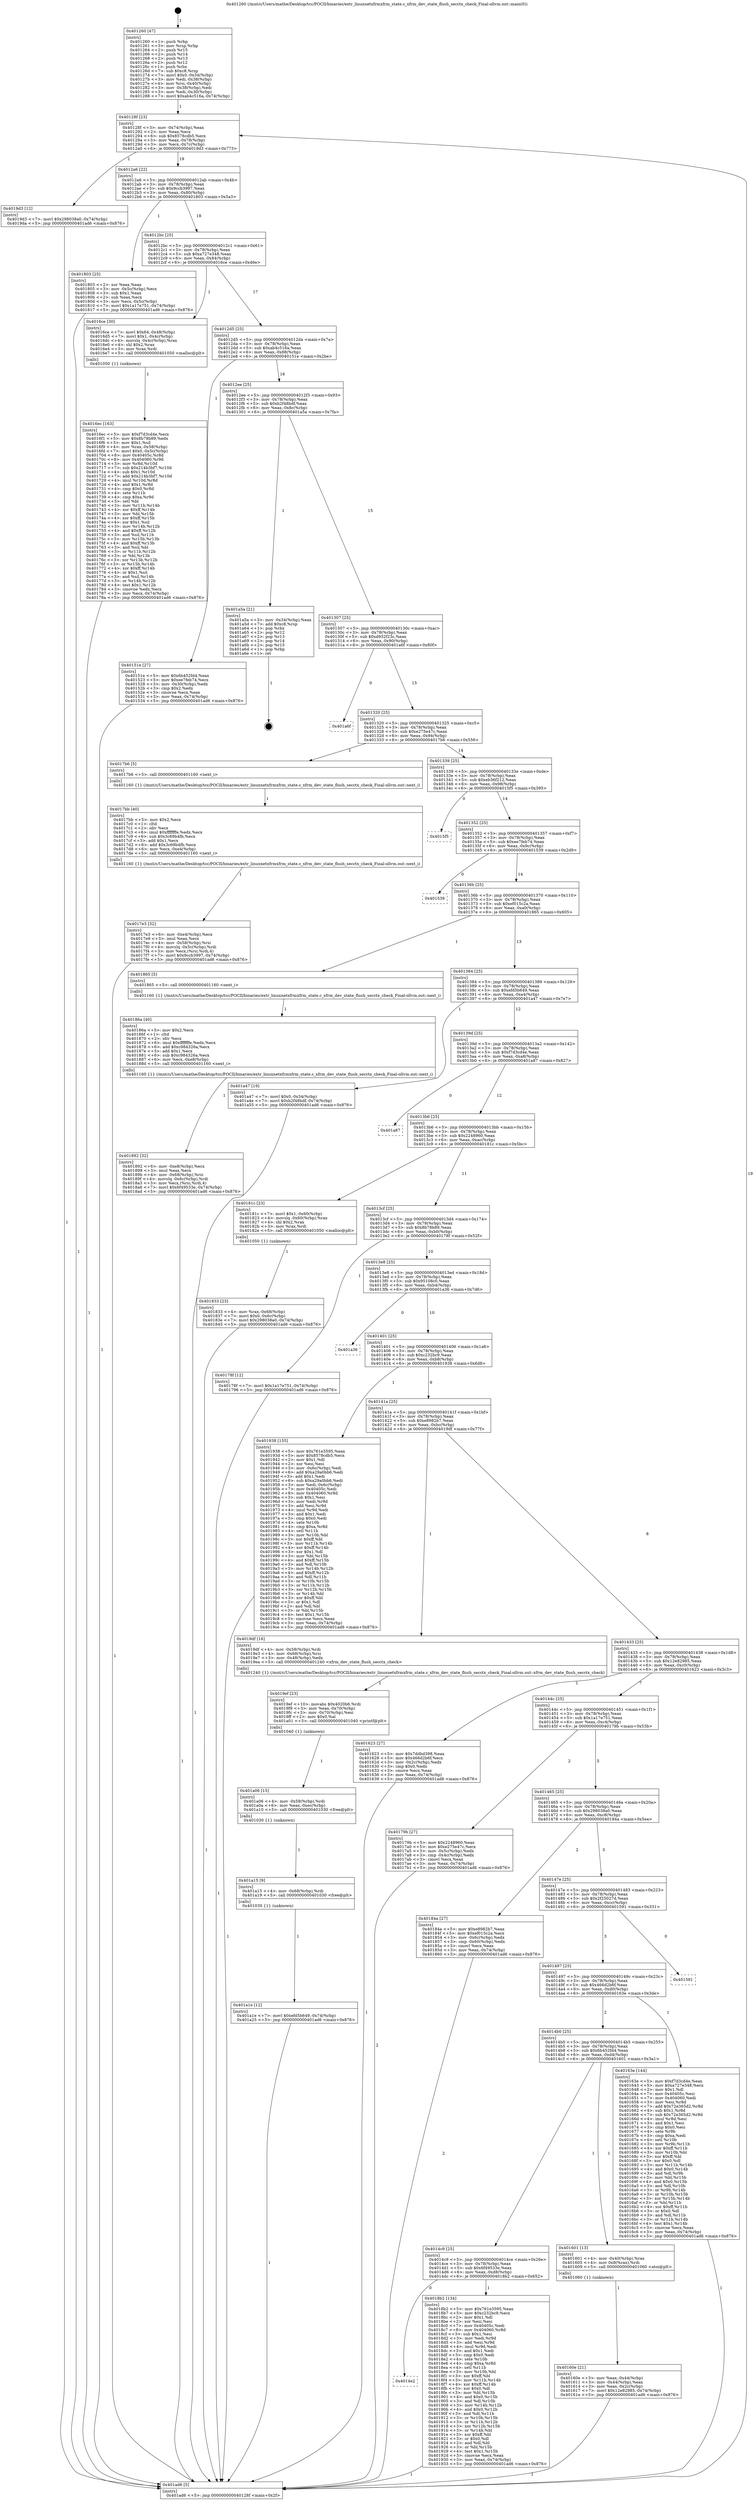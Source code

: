 digraph "0x401260" {
  label = "0x401260 (/mnt/c/Users/mathe/Desktop/tcc/POCII/binaries/extr_linuxnetxfrmxfrm_state.c_xfrm_dev_state_flush_secctx_check_Final-ollvm.out::main(0))"
  labelloc = "t"
  node[shape=record]

  Entry [label="",width=0.3,height=0.3,shape=circle,fillcolor=black,style=filled]
  "0x40128f" [label="{
     0x40128f [23]\l
     | [instrs]\l
     &nbsp;&nbsp;0x40128f \<+3\>: mov -0x74(%rbp),%eax\l
     &nbsp;&nbsp;0x401292 \<+2\>: mov %eax,%ecx\l
     &nbsp;&nbsp;0x401294 \<+6\>: sub $0x8578cdb5,%ecx\l
     &nbsp;&nbsp;0x40129a \<+3\>: mov %eax,-0x78(%rbp)\l
     &nbsp;&nbsp;0x40129d \<+3\>: mov %ecx,-0x7c(%rbp)\l
     &nbsp;&nbsp;0x4012a0 \<+6\>: je 00000000004019d3 \<main+0x773\>\l
  }"]
  "0x4019d3" [label="{
     0x4019d3 [12]\l
     | [instrs]\l
     &nbsp;&nbsp;0x4019d3 \<+7\>: movl $0x298038a0,-0x74(%rbp)\l
     &nbsp;&nbsp;0x4019da \<+5\>: jmp 0000000000401ad6 \<main+0x876\>\l
  }"]
  "0x4012a6" [label="{
     0x4012a6 [22]\l
     | [instrs]\l
     &nbsp;&nbsp;0x4012a6 \<+5\>: jmp 00000000004012ab \<main+0x4b\>\l
     &nbsp;&nbsp;0x4012ab \<+3\>: mov -0x78(%rbp),%eax\l
     &nbsp;&nbsp;0x4012ae \<+5\>: sub $0x9ccb3997,%eax\l
     &nbsp;&nbsp;0x4012b3 \<+3\>: mov %eax,-0x80(%rbp)\l
     &nbsp;&nbsp;0x4012b6 \<+6\>: je 0000000000401803 \<main+0x5a3\>\l
  }"]
  Exit [label="",width=0.3,height=0.3,shape=circle,fillcolor=black,style=filled,peripheries=2]
  "0x401803" [label="{
     0x401803 [25]\l
     | [instrs]\l
     &nbsp;&nbsp;0x401803 \<+2\>: xor %eax,%eax\l
     &nbsp;&nbsp;0x401805 \<+3\>: mov -0x5c(%rbp),%ecx\l
     &nbsp;&nbsp;0x401808 \<+3\>: sub $0x1,%eax\l
     &nbsp;&nbsp;0x40180b \<+2\>: sub %eax,%ecx\l
     &nbsp;&nbsp;0x40180d \<+3\>: mov %ecx,-0x5c(%rbp)\l
     &nbsp;&nbsp;0x401810 \<+7\>: movl $0x1a17e751,-0x74(%rbp)\l
     &nbsp;&nbsp;0x401817 \<+5\>: jmp 0000000000401ad6 \<main+0x876\>\l
  }"]
  "0x4012bc" [label="{
     0x4012bc [25]\l
     | [instrs]\l
     &nbsp;&nbsp;0x4012bc \<+5\>: jmp 00000000004012c1 \<main+0x61\>\l
     &nbsp;&nbsp;0x4012c1 \<+3\>: mov -0x78(%rbp),%eax\l
     &nbsp;&nbsp;0x4012c4 \<+5\>: sub $0xa727e348,%eax\l
     &nbsp;&nbsp;0x4012c9 \<+6\>: mov %eax,-0x84(%rbp)\l
     &nbsp;&nbsp;0x4012cf \<+6\>: je 00000000004016ce \<main+0x46e\>\l
  }"]
  "0x401a1e" [label="{
     0x401a1e [12]\l
     | [instrs]\l
     &nbsp;&nbsp;0x401a1e \<+7\>: movl $0xefd5b649,-0x74(%rbp)\l
     &nbsp;&nbsp;0x401a25 \<+5\>: jmp 0000000000401ad6 \<main+0x876\>\l
  }"]
  "0x4016ce" [label="{
     0x4016ce [30]\l
     | [instrs]\l
     &nbsp;&nbsp;0x4016ce \<+7\>: movl $0x64,-0x48(%rbp)\l
     &nbsp;&nbsp;0x4016d5 \<+7\>: movl $0x1,-0x4c(%rbp)\l
     &nbsp;&nbsp;0x4016dc \<+4\>: movslq -0x4c(%rbp),%rax\l
     &nbsp;&nbsp;0x4016e0 \<+4\>: shl $0x2,%rax\l
     &nbsp;&nbsp;0x4016e4 \<+3\>: mov %rax,%rdi\l
     &nbsp;&nbsp;0x4016e7 \<+5\>: call 0000000000401050 \<malloc@plt\>\l
     | [calls]\l
     &nbsp;&nbsp;0x401050 \{1\} (unknown)\l
  }"]
  "0x4012d5" [label="{
     0x4012d5 [25]\l
     | [instrs]\l
     &nbsp;&nbsp;0x4012d5 \<+5\>: jmp 00000000004012da \<main+0x7a\>\l
     &nbsp;&nbsp;0x4012da \<+3\>: mov -0x78(%rbp),%eax\l
     &nbsp;&nbsp;0x4012dd \<+5\>: sub $0xab4c516a,%eax\l
     &nbsp;&nbsp;0x4012e2 \<+6\>: mov %eax,-0x88(%rbp)\l
     &nbsp;&nbsp;0x4012e8 \<+6\>: je 000000000040151e \<main+0x2be\>\l
  }"]
  "0x401a15" [label="{
     0x401a15 [9]\l
     | [instrs]\l
     &nbsp;&nbsp;0x401a15 \<+4\>: mov -0x68(%rbp),%rdi\l
     &nbsp;&nbsp;0x401a19 \<+5\>: call 0000000000401030 \<free@plt\>\l
     | [calls]\l
     &nbsp;&nbsp;0x401030 \{1\} (unknown)\l
  }"]
  "0x40151e" [label="{
     0x40151e [27]\l
     | [instrs]\l
     &nbsp;&nbsp;0x40151e \<+5\>: mov $0x6b452fd4,%eax\l
     &nbsp;&nbsp;0x401523 \<+5\>: mov $0xee7feb74,%ecx\l
     &nbsp;&nbsp;0x401528 \<+3\>: mov -0x30(%rbp),%edx\l
     &nbsp;&nbsp;0x40152b \<+3\>: cmp $0x2,%edx\l
     &nbsp;&nbsp;0x40152e \<+3\>: cmovne %ecx,%eax\l
     &nbsp;&nbsp;0x401531 \<+3\>: mov %eax,-0x74(%rbp)\l
     &nbsp;&nbsp;0x401534 \<+5\>: jmp 0000000000401ad6 \<main+0x876\>\l
  }"]
  "0x4012ee" [label="{
     0x4012ee [25]\l
     | [instrs]\l
     &nbsp;&nbsp;0x4012ee \<+5\>: jmp 00000000004012f3 \<main+0x93\>\l
     &nbsp;&nbsp;0x4012f3 \<+3\>: mov -0x78(%rbp),%eax\l
     &nbsp;&nbsp;0x4012f6 \<+5\>: sub $0xb2f48bdf,%eax\l
     &nbsp;&nbsp;0x4012fb \<+6\>: mov %eax,-0x8c(%rbp)\l
     &nbsp;&nbsp;0x401301 \<+6\>: je 0000000000401a5a \<main+0x7fa\>\l
  }"]
  "0x401ad6" [label="{
     0x401ad6 [5]\l
     | [instrs]\l
     &nbsp;&nbsp;0x401ad6 \<+5\>: jmp 000000000040128f \<main+0x2f\>\l
  }"]
  "0x401260" [label="{
     0x401260 [47]\l
     | [instrs]\l
     &nbsp;&nbsp;0x401260 \<+1\>: push %rbp\l
     &nbsp;&nbsp;0x401261 \<+3\>: mov %rsp,%rbp\l
     &nbsp;&nbsp;0x401264 \<+2\>: push %r15\l
     &nbsp;&nbsp;0x401266 \<+2\>: push %r14\l
     &nbsp;&nbsp;0x401268 \<+2\>: push %r13\l
     &nbsp;&nbsp;0x40126a \<+2\>: push %r12\l
     &nbsp;&nbsp;0x40126c \<+1\>: push %rbx\l
     &nbsp;&nbsp;0x40126d \<+7\>: sub $0xc8,%rsp\l
     &nbsp;&nbsp;0x401274 \<+7\>: movl $0x0,-0x34(%rbp)\l
     &nbsp;&nbsp;0x40127b \<+3\>: mov %edi,-0x38(%rbp)\l
     &nbsp;&nbsp;0x40127e \<+4\>: mov %rsi,-0x40(%rbp)\l
     &nbsp;&nbsp;0x401282 \<+3\>: mov -0x38(%rbp),%edi\l
     &nbsp;&nbsp;0x401285 \<+3\>: mov %edi,-0x30(%rbp)\l
     &nbsp;&nbsp;0x401288 \<+7\>: movl $0xab4c516a,-0x74(%rbp)\l
  }"]
  "0x401a06" [label="{
     0x401a06 [15]\l
     | [instrs]\l
     &nbsp;&nbsp;0x401a06 \<+4\>: mov -0x58(%rbp),%rdi\l
     &nbsp;&nbsp;0x401a0a \<+6\>: mov %eax,-0xec(%rbp)\l
     &nbsp;&nbsp;0x401a10 \<+5\>: call 0000000000401030 \<free@plt\>\l
     | [calls]\l
     &nbsp;&nbsp;0x401030 \{1\} (unknown)\l
  }"]
  "0x401a5a" [label="{
     0x401a5a [21]\l
     | [instrs]\l
     &nbsp;&nbsp;0x401a5a \<+3\>: mov -0x34(%rbp),%eax\l
     &nbsp;&nbsp;0x401a5d \<+7\>: add $0xc8,%rsp\l
     &nbsp;&nbsp;0x401a64 \<+1\>: pop %rbx\l
     &nbsp;&nbsp;0x401a65 \<+2\>: pop %r12\l
     &nbsp;&nbsp;0x401a67 \<+2\>: pop %r13\l
     &nbsp;&nbsp;0x401a69 \<+2\>: pop %r14\l
     &nbsp;&nbsp;0x401a6b \<+2\>: pop %r15\l
     &nbsp;&nbsp;0x401a6d \<+1\>: pop %rbp\l
     &nbsp;&nbsp;0x401a6e \<+1\>: ret\l
  }"]
  "0x401307" [label="{
     0x401307 [25]\l
     | [instrs]\l
     &nbsp;&nbsp;0x401307 \<+5\>: jmp 000000000040130c \<main+0xac\>\l
     &nbsp;&nbsp;0x40130c \<+3\>: mov -0x78(%rbp),%eax\l
     &nbsp;&nbsp;0x40130f \<+5\>: sub $0xd932f23c,%eax\l
     &nbsp;&nbsp;0x401314 \<+6\>: mov %eax,-0x90(%rbp)\l
     &nbsp;&nbsp;0x40131a \<+6\>: je 0000000000401a6f \<main+0x80f\>\l
  }"]
  "0x4019ef" [label="{
     0x4019ef [23]\l
     | [instrs]\l
     &nbsp;&nbsp;0x4019ef \<+10\>: movabs $0x4020b6,%rdi\l
     &nbsp;&nbsp;0x4019f9 \<+3\>: mov %eax,-0x70(%rbp)\l
     &nbsp;&nbsp;0x4019fc \<+3\>: mov -0x70(%rbp),%esi\l
     &nbsp;&nbsp;0x4019ff \<+2\>: mov $0x0,%al\l
     &nbsp;&nbsp;0x401a01 \<+5\>: call 0000000000401040 \<printf@plt\>\l
     | [calls]\l
     &nbsp;&nbsp;0x401040 \{1\} (unknown)\l
  }"]
  "0x401a6f" [label="{
     0x401a6f\l
  }", style=dashed]
  "0x401320" [label="{
     0x401320 [25]\l
     | [instrs]\l
     &nbsp;&nbsp;0x401320 \<+5\>: jmp 0000000000401325 \<main+0xc5\>\l
     &nbsp;&nbsp;0x401325 \<+3\>: mov -0x78(%rbp),%eax\l
     &nbsp;&nbsp;0x401328 \<+5\>: sub $0xe275e47c,%eax\l
     &nbsp;&nbsp;0x40132d \<+6\>: mov %eax,-0x94(%rbp)\l
     &nbsp;&nbsp;0x401333 \<+6\>: je 00000000004017b6 \<main+0x556\>\l
  }"]
  "0x4014e2" [label="{
     0x4014e2\l
  }", style=dashed]
  "0x4017b6" [label="{
     0x4017b6 [5]\l
     | [instrs]\l
     &nbsp;&nbsp;0x4017b6 \<+5\>: call 0000000000401160 \<next_i\>\l
     | [calls]\l
     &nbsp;&nbsp;0x401160 \{1\} (/mnt/c/Users/mathe/Desktop/tcc/POCII/binaries/extr_linuxnetxfrmxfrm_state.c_xfrm_dev_state_flush_secctx_check_Final-ollvm.out::next_i)\l
  }"]
  "0x401339" [label="{
     0x401339 [25]\l
     | [instrs]\l
     &nbsp;&nbsp;0x401339 \<+5\>: jmp 000000000040133e \<main+0xde\>\l
     &nbsp;&nbsp;0x40133e \<+3\>: mov -0x78(%rbp),%eax\l
     &nbsp;&nbsp;0x401341 \<+5\>: sub $0xeb36f212,%eax\l
     &nbsp;&nbsp;0x401346 \<+6\>: mov %eax,-0x98(%rbp)\l
     &nbsp;&nbsp;0x40134c \<+6\>: je 00000000004015f5 \<main+0x395\>\l
  }"]
  "0x4018b2" [label="{
     0x4018b2 [134]\l
     | [instrs]\l
     &nbsp;&nbsp;0x4018b2 \<+5\>: mov $0x761e3595,%eax\l
     &nbsp;&nbsp;0x4018b7 \<+5\>: mov $0xc232bc9,%ecx\l
     &nbsp;&nbsp;0x4018bc \<+2\>: mov $0x1,%dl\l
     &nbsp;&nbsp;0x4018be \<+2\>: xor %esi,%esi\l
     &nbsp;&nbsp;0x4018c0 \<+7\>: mov 0x40405c,%edi\l
     &nbsp;&nbsp;0x4018c7 \<+8\>: mov 0x404060,%r8d\l
     &nbsp;&nbsp;0x4018cf \<+3\>: sub $0x1,%esi\l
     &nbsp;&nbsp;0x4018d2 \<+3\>: mov %edi,%r9d\l
     &nbsp;&nbsp;0x4018d5 \<+3\>: add %esi,%r9d\l
     &nbsp;&nbsp;0x4018d8 \<+4\>: imul %r9d,%edi\l
     &nbsp;&nbsp;0x4018dc \<+3\>: and $0x1,%edi\l
     &nbsp;&nbsp;0x4018df \<+3\>: cmp $0x0,%edi\l
     &nbsp;&nbsp;0x4018e2 \<+4\>: sete %r10b\l
     &nbsp;&nbsp;0x4018e6 \<+4\>: cmp $0xa,%r8d\l
     &nbsp;&nbsp;0x4018ea \<+4\>: setl %r11b\l
     &nbsp;&nbsp;0x4018ee \<+3\>: mov %r10b,%bl\l
     &nbsp;&nbsp;0x4018f1 \<+3\>: xor $0xff,%bl\l
     &nbsp;&nbsp;0x4018f4 \<+3\>: mov %r11b,%r14b\l
     &nbsp;&nbsp;0x4018f7 \<+4\>: xor $0xff,%r14b\l
     &nbsp;&nbsp;0x4018fb \<+3\>: xor $0x0,%dl\l
     &nbsp;&nbsp;0x4018fe \<+3\>: mov %bl,%r15b\l
     &nbsp;&nbsp;0x401901 \<+4\>: and $0x0,%r15b\l
     &nbsp;&nbsp;0x401905 \<+3\>: and %dl,%r10b\l
     &nbsp;&nbsp;0x401908 \<+3\>: mov %r14b,%r12b\l
     &nbsp;&nbsp;0x40190b \<+4\>: and $0x0,%r12b\l
     &nbsp;&nbsp;0x40190f \<+3\>: and %dl,%r11b\l
     &nbsp;&nbsp;0x401912 \<+3\>: or %r10b,%r15b\l
     &nbsp;&nbsp;0x401915 \<+3\>: or %r11b,%r12b\l
     &nbsp;&nbsp;0x401918 \<+3\>: xor %r12b,%r15b\l
     &nbsp;&nbsp;0x40191b \<+3\>: or %r14b,%bl\l
     &nbsp;&nbsp;0x40191e \<+3\>: xor $0xff,%bl\l
     &nbsp;&nbsp;0x401921 \<+3\>: or $0x0,%dl\l
     &nbsp;&nbsp;0x401924 \<+2\>: and %dl,%bl\l
     &nbsp;&nbsp;0x401926 \<+3\>: or %bl,%r15b\l
     &nbsp;&nbsp;0x401929 \<+4\>: test $0x1,%r15b\l
     &nbsp;&nbsp;0x40192d \<+3\>: cmovne %ecx,%eax\l
     &nbsp;&nbsp;0x401930 \<+3\>: mov %eax,-0x74(%rbp)\l
     &nbsp;&nbsp;0x401933 \<+5\>: jmp 0000000000401ad6 \<main+0x876\>\l
  }"]
  "0x4015f5" [label="{
     0x4015f5\l
  }", style=dashed]
  "0x401352" [label="{
     0x401352 [25]\l
     | [instrs]\l
     &nbsp;&nbsp;0x401352 \<+5\>: jmp 0000000000401357 \<main+0xf7\>\l
     &nbsp;&nbsp;0x401357 \<+3\>: mov -0x78(%rbp),%eax\l
     &nbsp;&nbsp;0x40135a \<+5\>: sub $0xee7feb74,%eax\l
     &nbsp;&nbsp;0x40135f \<+6\>: mov %eax,-0x9c(%rbp)\l
     &nbsp;&nbsp;0x401365 \<+6\>: je 0000000000401539 \<main+0x2d9\>\l
  }"]
  "0x401892" [label="{
     0x401892 [32]\l
     | [instrs]\l
     &nbsp;&nbsp;0x401892 \<+6\>: mov -0xe8(%rbp),%ecx\l
     &nbsp;&nbsp;0x401898 \<+3\>: imul %eax,%ecx\l
     &nbsp;&nbsp;0x40189b \<+4\>: mov -0x68(%rbp),%rsi\l
     &nbsp;&nbsp;0x40189f \<+4\>: movslq -0x6c(%rbp),%rdi\l
     &nbsp;&nbsp;0x4018a3 \<+3\>: mov %ecx,(%rsi,%rdi,4)\l
     &nbsp;&nbsp;0x4018a6 \<+7\>: movl $0x6f49533e,-0x74(%rbp)\l
     &nbsp;&nbsp;0x4018ad \<+5\>: jmp 0000000000401ad6 \<main+0x876\>\l
  }"]
  "0x401539" [label="{
     0x401539\l
  }", style=dashed]
  "0x40136b" [label="{
     0x40136b [25]\l
     | [instrs]\l
     &nbsp;&nbsp;0x40136b \<+5\>: jmp 0000000000401370 \<main+0x110\>\l
     &nbsp;&nbsp;0x401370 \<+3\>: mov -0x78(%rbp),%eax\l
     &nbsp;&nbsp;0x401373 \<+5\>: sub $0xef015c2a,%eax\l
     &nbsp;&nbsp;0x401378 \<+6\>: mov %eax,-0xa0(%rbp)\l
     &nbsp;&nbsp;0x40137e \<+6\>: je 0000000000401865 \<main+0x605\>\l
  }"]
  "0x40186a" [label="{
     0x40186a [40]\l
     | [instrs]\l
     &nbsp;&nbsp;0x40186a \<+5\>: mov $0x2,%ecx\l
     &nbsp;&nbsp;0x40186f \<+1\>: cltd\l
     &nbsp;&nbsp;0x401870 \<+2\>: idiv %ecx\l
     &nbsp;&nbsp;0x401872 \<+6\>: imul $0xfffffffe,%edx,%ecx\l
     &nbsp;&nbsp;0x401878 \<+6\>: add $0xc984326a,%ecx\l
     &nbsp;&nbsp;0x40187e \<+3\>: add $0x1,%ecx\l
     &nbsp;&nbsp;0x401881 \<+6\>: sub $0xc984326a,%ecx\l
     &nbsp;&nbsp;0x401887 \<+6\>: mov %ecx,-0xe8(%rbp)\l
     &nbsp;&nbsp;0x40188d \<+5\>: call 0000000000401160 \<next_i\>\l
     | [calls]\l
     &nbsp;&nbsp;0x401160 \{1\} (/mnt/c/Users/mathe/Desktop/tcc/POCII/binaries/extr_linuxnetxfrmxfrm_state.c_xfrm_dev_state_flush_secctx_check_Final-ollvm.out::next_i)\l
  }"]
  "0x401865" [label="{
     0x401865 [5]\l
     | [instrs]\l
     &nbsp;&nbsp;0x401865 \<+5\>: call 0000000000401160 \<next_i\>\l
     | [calls]\l
     &nbsp;&nbsp;0x401160 \{1\} (/mnt/c/Users/mathe/Desktop/tcc/POCII/binaries/extr_linuxnetxfrmxfrm_state.c_xfrm_dev_state_flush_secctx_check_Final-ollvm.out::next_i)\l
  }"]
  "0x401384" [label="{
     0x401384 [25]\l
     | [instrs]\l
     &nbsp;&nbsp;0x401384 \<+5\>: jmp 0000000000401389 \<main+0x129\>\l
     &nbsp;&nbsp;0x401389 \<+3\>: mov -0x78(%rbp),%eax\l
     &nbsp;&nbsp;0x40138c \<+5\>: sub $0xefd5b649,%eax\l
     &nbsp;&nbsp;0x401391 \<+6\>: mov %eax,-0xa4(%rbp)\l
     &nbsp;&nbsp;0x401397 \<+6\>: je 0000000000401a47 \<main+0x7e7\>\l
  }"]
  "0x401833" [label="{
     0x401833 [23]\l
     | [instrs]\l
     &nbsp;&nbsp;0x401833 \<+4\>: mov %rax,-0x68(%rbp)\l
     &nbsp;&nbsp;0x401837 \<+7\>: movl $0x0,-0x6c(%rbp)\l
     &nbsp;&nbsp;0x40183e \<+7\>: movl $0x298038a0,-0x74(%rbp)\l
     &nbsp;&nbsp;0x401845 \<+5\>: jmp 0000000000401ad6 \<main+0x876\>\l
  }"]
  "0x401a47" [label="{
     0x401a47 [19]\l
     | [instrs]\l
     &nbsp;&nbsp;0x401a47 \<+7\>: movl $0x0,-0x34(%rbp)\l
     &nbsp;&nbsp;0x401a4e \<+7\>: movl $0xb2f48bdf,-0x74(%rbp)\l
     &nbsp;&nbsp;0x401a55 \<+5\>: jmp 0000000000401ad6 \<main+0x876\>\l
  }"]
  "0x40139d" [label="{
     0x40139d [25]\l
     | [instrs]\l
     &nbsp;&nbsp;0x40139d \<+5\>: jmp 00000000004013a2 \<main+0x142\>\l
     &nbsp;&nbsp;0x4013a2 \<+3\>: mov -0x78(%rbp),%eax\l
     &nbsp;&nbsp;0x4013a5 \<+5\>: sub $0xf7d3cd4e,%eax\l
     &nbsp;&nbsp;0x4013aa \<+6\>: mov %eax,-0xa8(%rbp)\l
     &nbsp;&nbsp;0x4013b0 \<+6\>: je 0000000000401a87 \<main+0x827\>\l
  }"]
  "0x4017e3" [label="{
     0x4017e3 [32]\l
     | [instrs]\l
     &nbsp;&nbsp;0x4017e3 \<+6\>: mov -0xe4(%rbp),%ecx\l
     &nbsp;&nbsp;0x4017e9 \<+3\>: imul %eax,%ecx\l
     &nbsp;&nbsp;0x4017ec \<+4\>: mov -0x58(%rbp),%rsi\l
     &nbsp;&nbsp;0x4017f0 \<+4\>: movslq -0x5c(%rbp),%rdi\l
     &nbsp;&nbsp;0x4017f4 \<+3\>: mov %ecx,(%rsi,%rdi,4)\l
     &nbsp;&nbsp;0x4017f7 \<+7\>: movl $0x9ccb3997,-0x74(%rbp)\l
     &nbsp;&nbsp;0x4017fe \<+5\>: jmp 0000000000401ad6 \<main+0x876\>\l
  }"]
  "0x401a87" [label="{
     0x401a87\l
  }", style=dashed]
  "0x4013b6" [label="{
     0x4013b6 [25]\l
     | [instrs]\l
     &nbsp;&nbsp;0x4013b6 \<+5\>: jmp 00000000004013bb \<main+0x15b\>\l
     &nbsp;&nbsp;0x4013bb \<+3\>: mov -0x78(%rbp),%eax\l
     &nbsp;&nbsp;0x4013be \<+5\>: sub $0x2248960,%eax\l
     &nbsp;&nbsp;0x4013c3 \<+6\>: mov %eax,-0xac(%rbp)\l
     &nbsp;&nbsp;0x4013c9 \<+6\>: je 000000000040181c \<main+0x5bc\>\l
  }"]
  "0x4017bb" [label="{
     0x4017bb [40]\l
     | [instrs]\l
     &nbsp;&nbsp;0x4017bb \<+5\>: mov $0x2,%ecx\l
     &nbsp;&nbsp;0x4017c0 \<+1\>: cltd\l
     &nbsp;&nbsp;0x4017c1 \<+2\>: idiv %ecx\l
     &nbsp;&nbsp;0x4017c3 \<+6\>: imul $0xfffffffe,%edx,%ecx\l
     &nbsp;&nbsp;0x4017c9 \<+6\>: sub $0x3c69b4fb,%ecx\l
     &nbsp;&nbsp;0x4017cf \<+3\>: add $0x1,%ecx\l
     &nbsp;&nbsp;0x4017d2 \<+6\>: add $0x3c69b4fb,%ecx\l
     &nbsp;&nbsp;0x4017d8 \<+6\>: mov %ecx,-0xe4(%rbp)\l
     &nbsp;&nbsp;0x4017de \<+5\>: call 0000000000401160 \<next_i\>\l
     | [calls]\l
     &nbsp;&nbsp;0x401160 \{1\} (/mnt/c/Users/mathe/Desktop/tcc/POCII/binaries/extr_linuxnetxfrmxfrm_state.c_xfrm_dev_state_flush_secctx_check_Final-ollvm.out::next_i)\l
  }"]
  "0x40181c" [label="{
     0x40181c [23]\l
     | [instrs]\l
     &nbsp;&nbsp;0x40181c \<+7\>: movl $0x1,-0x60(%rbp)\l
     &nbsp;&nbsp;0x401823 \<+4\>: movslq -0x60(%rbp),%rax\l
     &nbsp;&nbsp;0x401827 \<+4\>: shl $0x2,%rax\l
     &nbsp;&nbsp;0x40182b \<+3\>: mov %rax,%rdi\l
     &nbsp;&nbsp;0x40182e \<+5\>: call 0000000000401050 \<malloc@plt\>\l
     | [calls]\l
     &nbsp;&nbsp;0x401050 \{1\} (unknown)\l
  }"]
  "0x4013cf" [label="{
     0x4013cf [25]\l
     | [instrs]\l
     &nbsp;&nbsp;0x4013cf \<+5\>: jmp 00000000004013d4 \<main+0x174\>\l
     &nbsp;&nbsp;0x4013d4 \<+3\>: mov -0x78(%rbp),%eax\l
     &nbsp;&nbsp;0x4013d7 \<+5\>: sub $0x8b78b89,%eax\l
     &nbsp;&nbsp;0x4013dc \<+6\>: mov %eax,-0xb0(%rbp)\l
     &nbsp;&nbsp;0x4013e2 \<+6\>: je 000000000040178f \<main+0x52f\>\l
  }"]
  "0x4016ec" [label="{
     0x4016ec [163]\l
     | [instrs]\l
     &nbsp;&nbsp;0x4016ec \<+5\>: mov $0xf7d3cd4e,%ecx\l
     &nbsp;&nbsp;0x4016f1 \<+5\>: mov $0x8b78b89,%edx\l
     &nbsp;&nbsp;0x4016f6 \<+3\>: mov $0x1,%sil\l
     &nbsp;&nbsp;0x4016f9 \<+4\>: mov %rax,-0x58(%rbp)\l
     &nbsp;&nbsp;0x4016fd \<+7\>: movl $0x0,-0x5c(%rbp)\l
     &nbsp;&nbsp;0x401704 \<+8\>: mov 0x40405c,%r8d\l
     &nbsp;&nbsp;0x40170c \<+8\>: mov 0x404060,%r9d\l
     &nbsp;&nbsp;0x401714 \<+3\>: mov %r8d,%r10d\l
     &nbsp;&nbsp;0x401717 \<+7\>: sub $0x214b3bf7,%r10d\l
     &nbsp;&nbsp;0x40171e \<+4\>: sub $0x1,%r10d\l
     &nbsp;&nbsp;0x401722 \<+7\>: add $0x214b3bf7,%r10d\l
     &nbsp;&nbsp;0x401729 \<+4\>: imul %r10d,%r8d\l
     &nbsp;&nbsp;0x40172d \<+4\>: and $0x1,%r8d\l
     &nbsp;&nbsp;0x401731 \<+4\>: cmp $0x0,%r8d\l
     &nbsp;&nbsp;0x401735 \<+4\>: sete %r11b\l
     &nbsp;&nbsp;0x401739 \<+4\>: cmp $0xa,%r9d\l
     &nbsp;&nbsp;0x40173d \<+3\>: setl %bl\l
     &nbsp;&nbsp;0x401740 \<+3\>: mov %r11b,%r14b\l
     &nbsp;&nbsp;0x401743 \<+4\>: xor $0xff,%r14b\l
     &nbsp;&nbsp;0x401747 \<+3\>: mov %bl,%r15b\l
     &nbsp;&nbsp;0x40174a \<+4\>: xor $0xff,%r15b\l
     &nbsp;&nbsp;0x40174e \<+4\>: xor $0x1,%sil\l
     &nbsp;&nbsp;0x401752 \<+3\>: mov %r14b,%r12b\l
     &nbsp;&nbsp;0x401755 \<+4\>: and $0xff,%r12b\l
     &nbsp;&nbsp;0x401759 \<+3\>: and %sil,%r11b\l
     &nbsp;&nbsp;0x40175c \<+3\>: mov %r15b,%r13b\l
     &nbsp;&nbsp;0x40175f \<+4\>: and $0xff,%r13b\l
     &nbsp;&nbsp;0x401763 \<+3\>: and %sil,%bl\l
     &nbsp;&nbsp;0x401766 \<+3\>: or %r11b,%r12b\l
     &nbsp;&nbsp;0x401769 \<+3\>: or %bl,%r13b\l
     &nbsp;&nbsp;0x40176c \<+3\>: xor %r13b,%r12b\l
     &nbsp;&nbsp;0x40176f \<+3\>: or %r15b,%r14b\l
     &nbsp;&nbsp;0x401772 \<+4\>: xor $0xff,%r14b\l
     &nbsp;&nbsp;0x401776 \<+4\>: or $0x1,%sil\l
     &nbsp;&nbsp;0x40177a \<+3\>: and %sil,%r14b\l
     &nbsp;&nbsp;0x40177d \<+3\>: or %r14b,%r12b\l
     &nbsp;&nbsp;0x401780 \<+4\>: test $0x1,%r12b\l
     &nbsp;&nbsp;0x401784 \<+3\>: cmovne %edx,%ecx\l
     &nbsp;&nbsp;0x401787 \<+3\>: mov %ecx,-0x74(%rbp)\l
     &nbsp;&nbsp;0x40178a \<+5\>: jmp 0000000000401ad6 \<main+0x876\>\l
  }"]
  "0x40178f" [label="{
     0x40178f [12]\l
     | [instrs]\l
     &nbsp;&nbsp;0x40178f \<+7\>: movl $0x1a17e751,-0x74(%rbp)\l
     &nbsp;&nbsp;0x401796 \<+5\>: jmp 0000000000401ad6 \<main+0x876\>\l
  }"]
  "0x4013e8" [label="{
     0x4013e8 [25]\l
     | [instrs]\l
     &nbsp;&nbsp;0x4013e8 \<+5\>: jmp 00000000004013ed \<main+0x18d\>\l
     &nbsp;&nbsp;0x4013ed \<+3\>: mov -0x78(%rbp),%eax\l
     &nbsp;&nbsp;0x4013f0 \<+5\>: sub $0x95108c0,%eax\l
     &nbsp;&nbsp;0x4013f5 \<+6\>: mov %eax,-0xb4(%rbp)\l
     &nbsp;&nbsp;0x4013fb \<+6\>: je 0000000000401a36 \<main+0x7d6\>\l
  }"]
  "0x40160e" [label="{
     0x40160e [21]\l
     | [instrs]\l
     &nbsp;&nbsp;0x40160e \<+3\>: mov %eax,-0x44(%rbp)\l
     &nbsp;&nbsp;0x401611 \<+3\>: mov -0x44(%rbp),%eax\l
     &nbsp;&nbsp;0x401614 \<+3\>: mov %eax,-0x2c(%rbp)\l
     &nbsp;&nbsp;0x401617 \<+7\>: movl $0x12e82985,-0x74(%rbp)\l
     &nbsp;&nbsp;0x40161e \<+5\>: jmp 0000000000401ad6 \<main+0x876\>\l
  }"]
  "0x401a36" [label="{
     0x401a36\l
  }", style=dashed]
  "0x401401" [label="{
     0x401401 [25]\l
     | [instrs]\l
     &nbsp;&nbsp;0x401401 \<+5\>: jmp 0000000000401406 \<main+0x1a6\>\l
     &nbsp;&nbsp;0x401406 \<+3\>: mov -0x78(%rbp),%eax\l
     &nbsp;&nbsp;0x401409 \<+5\>: sub $0xc232bc9,%eax\l
     &nbsp;&nbsp;0x40140e \<+6\>: mov %eax,-0xb8(%rbp)\l
     &nbsp;&nbsp;0x401414 \<+6\>: je 0000000000401938 \<main+0x6d8\>\l
  }"]
  "0x4014c9" [label="{
     0x4014c9 [25]\l
     | [instrs]\l
     &nbsp;&nbsp;0x4014c9 \<+5\>: jmp 00000000004014ce \<main+0x26e\>\l
     &nbsp;&nbsp;0x4014ce \<+3\>: mov -0x78(%rbp),%eax\l
     &nbsp;&nbsp;0x4014d1 \<+5\>: sub $0x6f49533e,%eax\l
     &nbsp;&nbsp;0x4014d6 \<+6\>: mov %eax,-0xd8(%rbp)\l
     &nbsp;&nbsp;0x4014dc \<+6\>: je 00000000004018b2 \<main+0x652\>\l
  }"]
  "0x401938" [label="{
     0x401938 [155]\l
     | [instrs]\l
     &nbsp;&nbsp;0x401938 \<+5\>: mov $0x761e3595,%eax\l
     &nbsp;&nbsp;0x40193d \<+5\>: mov $0x8578cdb5,%ecx\l
     &nbsp;&nbsp;0x401942 \<+2\>: mov $0x1,%dl\l
     &nbsp;&nbsp;0x401944 \<+2\>: xor %esi,%esi\l
     &nbsp;&nbsp;0x401946 \<+3\>: mov -0x6c(%rbp),%edi\l
     &nbsp;&nbsp;0x401949 \<+6\>: add $0xa29a0bb6,%edi\l
     &nbsp;&nbsp;0x40194f \<+3\>: add $0x1,%edi\l
     &nbsp;&nbsp;0x401952 \<+6\>: sub $0xa29a0bb6,%edi\l
     &nbsp;&nbsp;0x401958 \<+3\>: mov %edi,-0x6c(%rbp)\l
     &nbsp;&nbsp;0x40195b \<+7\>: mov 0x40405c,%edi\l
     &nbsp;&nbsp;0x401962 \<+8\>: mov 0x404060,%r8d\l
     &nbsp;&nbsp;0x40196a \<+3\>: sub $0x1,%esi\l
     &nbsp;&nbsp;0x40196d \<+3\>: mov %edi,%r9d\l
     &nbsp;&nbsp;0x401970 \<+3\>: add %esi,%r9d\l
     &nbsp;&nbsp;0x401973 \<+4\>: imul %r9d,%edi\l
     &nbsp;&nbsp;0x401977 \<+3\>: and $0x1,%edi\l
     &nbsp;&nbsp;0x40197a \<+3\>: cmp $0x0,%edi\l
     &nbsp;&nbsp;0x40197d \<+4\>: sete %r10b\l
     &nbsp;&nbsp;0x401981 \<+4\>: cmp $0xa,%r8d\l
     &nbsp;&nbsp;0x401985 \<+4\>: setl %r11b\l
     &nbsp;&nbsp;0x401989 \<+3\>: mov %r10b,%bl\l
     &nbsp;&nbsp;0x40198c \<+3\>: xor $0xff,%bl\l
     &nbsp;&nbsp;0x40198f \<+3\>: mov %r11b,%r14b\l
     &nbsp;&nbsp;0x401992 \<+4\>: xor $0xff,%r14b\l
     &nbsp;&nbsp;0x401996 \<+3\>: xor $0x1,%dl\l
     &nbsp;&nbsp;0x401999 \<+3\>: mov %bl,%r15b\l
     &nbsp;&nbsp;0x40199c \<+4\>: and $0xff,%r15b\l
     &nbsp;&nbsp;0x4019a0 \<+3\>: and %dl,%r10b\l
     &nbsp;&nbsp;0x4019a3 \<+3\>: mov %r14b,%r12b\l
     &nbsp;&nbsp;0x4019a6 \<+4\>: and $0xff,%r12b\l
     &nbsp;&nbsp;0x4019aa \<+3\>: and %dl,%r11b\l
     &nbsp;&nbsp;0x4019ad \<+3\>: or %r10b,%r15b\l
     &nbsp;&nbsp;0x4019b0 \<+3\>: or %r11b,%r12b\l
     &nbsp;&nbsp;0x4019b3 \<+3\>: xor %r12b,%r15b\l
     &nbsp;&nbsp;0x4019b6 \<+3\>: or %r14b,%bl\l
     &nbsp;&nbsp;0x4019b9 \<+3\>: xor $0xff,%bl\l
     &nbsp;&nbsp;0x4019bc \<+3\>: or $0x1,%dl\l
     &nbsp;&nbsp;0x4019bf \<+2\>: and %dl,%bl\l
     &nbsp;&nbsp;0x4019c1 \<+3\>: or %bl,%r15b\l
     &nbsp;&nbsp;0x4019c4 \<+4\>: test $0x1,%r15b\l
     &nbsp;&nbsp;0x4019c8 \<+3\>: cmovne %ecx,%eax\l
     &nbsp;&nbsp;0x4019cb \<+3\>: mov %eax,-0x74(%rbp)\l
     &nbsp;&nbsp;0x4019ce \<+5\>: jmp 0000000000401ad6 \<main+0x876\>\l
  }"]
  "0x40141a" [label="{
     0x40141a [25]\l
     | [instrs]\l
     &nbsp;&nbsp;0x40141a \<+5\>: jmp 000000000040141f \<main+0x1bf\>\l
     &nbsp;&nbsp;0x40141f \<+3\>: mov -0x78(%rbp),%eax\l
     &nbsp;&nbsp;0x401422 \<+5\>: sub $0xe8982b7,%eax\l
     &nbsp;&nbsp;0x401427 \<+6\>: mov %eax,-0xbc(%rbp)\l
     &nbsp;&nbsp;0x40142d \<+6\>: je 00000000004019df \<main+0x77f\>\l
  }"]
  "0x401601" [label="{
     0x401601 [13]\l
     | [instrs]\l
     &nbsp;&nbsp;0x401601 \<+4\>: mov -0x40(%rbp),%rax\l
     &nbsp;&nbsp;0x401605 \<+4\>: mov 0x8(%rax),%rdi\l
     &nbsp;&nbsp;0x401609 \<+5\>: call 0000000000401060 \<atoi@plt\>\l
     | [calls]\l
     &nbsp;&nbsp;0x401060 \{1\} (unknown)\l
  }"]
  "0x4019df" [label="{
     0x4019df [16]\l
     | [instrs]\l
     &nbsp;&nbsp;0x4019df \<+4\>: mov -0x58(%rbp),%rdi\l
     &nbsp;&nbsp;0x4019e3 \<+4\>: mov -0x68(%rbp),%rsi\l
     &nbsp;&nbsp;0x4019e7 \<+3\>: mov -0x48(%rbp),%edx\l
     &nbsp;&nbsp;0x4019ea \<+5\>: call 0000000000401240 \<xfrm_dev_state_flush_secctx_check\>\l
     | [calls]\l
     &nbsp;&nbsp;0x401240 \{1\} (/mnt/c/Users/mathe/Desktop/tcc/POCII/binaries/extr_linuxnetxfrmxfrm_state.c_xfrm_dev_state_flush_secctx_check_Final-ollvm.out::xfrm_dev_state_flush_secctx_check)\l
  }"]
  "0x401433" [label="{
     0x401433 [25]\l
     | [instrs]\l
     &nbsp;&nbsp;0x401433 \<+5\>: jmp 0000000000401438 \<main+0x1d8\>\l
     &nbsp;&nbsp;0x401438 \<+3\>: mov -0x78(%rbp),%eax\l
     &nbsp;&nbsp;0x40143b \<+5\>: sub $0x12e82985,%eax\l
     &nbsp;&nbsp;0x401440 \<+6\>: mov %eax,-0xc0(%rbp)\l
     &nbsp;&nbsp;0x401446 \<+6\>: je 0000000000401623 \<main+0x3c3\>\l
  }"]
  "0x4014b0" [label="{
     0x4014b0 [25]\l
     | [instrs]\l
     &nbsp;&nbsp;0x4014b0 \<+5\>: jmp 00000000004014b5 \<main+0x255\>\l
     &nbsp;&nbsp;0x4014b5 \<+3\>: mov -0x78(%rbp),%eax\l
     &nbsp;&nbsp;0x4014b8 \<+5\>: sub $0x6b452fd4,%eax\l
     &nbsp;&nbsp;0x4014bd \<+6\>: mov %eax,-0xd4(%rbp)\l
     &nbsp;&nbsp;0x4014c3 \<+6\>: je 0000000000401601 \<main+0x3a1\>\l
  }"]
  "0x401623" [label="{
     0x401623 [27]\l
     | [instrs]\l
     &nbsp;&nbsp;0x401623 \<+5\>: mov $0x7ddbd398,%eax\l
     &nbsp;&nbsp;0x401628 \<+5\>: mov $0x466d2b6f,%ecx\l
     &nbsp;&nbsp;0x40162d \<+3\>: mov -0x2c(%rbp),%edx\l
     &nbsp;&nbsp;0x401630 \<+3\>: cmp $0x0,%edx\l
     &nbsp;&nbsp;0x401633 \<+3\>: cmove %ecx,%eax\l
     &nbsp;&nbsp;0x401636 \<+3\>: mov %eax,-0x74(%rbp)\l
     &nbsp;&nbsp;0x401639 \<+5\>: jmp 0000000000401ad6 \<main+0x876\>\l
  }"]
  "0x40144c" [label="{
     0x40144c [25]\l
     | [instrs]\l
     &nbsp;&nbsp;0x40144c \<+5\>: jmp 0000000000401451 \<main+0x1f1\>\l
     &nbsp;&nbsp;0x401451 \<+3\>: mov -0x78(%rbp),%eax\l
     &nbsp;&nbsp;0x401454 \<+5\>: sub $0x1a17e751,%eax\l
     &nbsp;&nbsp;0x401459 \<+6\>: mov %eax,-0xc4(%rbp)\l
     &nbsp;&nbsp;0x40145f \<+6\>: je 000000000040179b \<main+0x53b\>\l
  }"]
  "0x40163e" [label="{
     0x40163e [144]\l
     | [instrs]\l
     &nbsp;&nbsp;0x40163e \<+5\>: mov $0xf7d3cd4e,%eax\l
     &nbsp;&nbsp;0x401643 \<+5\>: mov $0xa727e348,%ecx\l
     &nbsp;&nbsp;0x401648 \<+2\>: mov $0x1,%dl\l
     &nbsp;&nbsp;0x40164a \<+7\>: mov 0x40405c,%esi\l
     &nbsp;&nbsp;0x401651 \<+7\>: mov 0x404060,%edi\l
     &nbsp;&nbsp;0x401658 \<+3\>: mov %esi,%r8d\l
     &nbsp;&nbsp;0x40165b \<+7\>: add $0x72e365d2,%r8d\l
     &nbsp;&nbsp;0x401662 \<+4\>: sub $0x1,%r8d\l
     &nbsp;&nbsp;0x401666 \<+7\>: sub $0x72e365d2,%r8d\l
     &nbsp;&nbsp;0x40166d \<+4\>: imul %r8d,%esi\l
     &nbsp;&nbsp;0x401671 \<+3\>: and $0x1,%esi\l
     &nbsp;&nbsp;0x401674 \<+3\>: cmp $0x0,%esi\l
     &nbsp;&nbsp;0x401677 \<+4\>: sete %r9b\l
     &nbsp;&nbsp;0x40167b \<+3\>: cmp $0xa,%edi\l
     &nbsp;&nbsp;0x40167e \<+4\>: setl %r10b\l
     &nbsp;&nbsp;0x401682 \<+3\>: mov %r9b,%r11b\l
     &nbsp;&nbsp;0x401685 \<+4\>: xor $0xff,%r11b\l
     &nbsp;&nbsp;0x401689 \<+3\>: mov %r10b,%bl\l
     &nbsp;&nbsp;0x40168c \<+3\>: xor $0xff,%bl\l
     &nbsp;&nbsp;0x40168f \<+3\>: xor $0x0,%dl\l
     &nbsp;&nbsp;0x401692 \<+3\>: mov %r11b,%r14b\l
     &nbsp;&nbsp;0x401695 \<+4\>: and $0x0,%r14b\l
     &nbsp;&nbsp;0x401699 \<+3\>: and %dl,%r9b\l
     &nbsp;&nbsp;0x40169c \<+3\>: mov %bl,%r15b\l
     &nbsp;&nbsp;0x40169f \<+4\>: and $0x0,%r15b\l
     &nbsp;&nbsp;0x4016a3 \<+3\>: and %dl,%r10b\l
     &nbsp;&nbsp;0x4016a6 \<+3\>: or %r9b,%r14b\l
     &nbsp;&nbsp;0x4016a9 \<+3\>: or %r10b,%r15b\l
     &nbsp;&nbsp;0x4016ac \<+3\>: xor %r15b,%r14b\l
     &nbsp;&nbsp;0x4016af \<+3\>: or %bl,%r11b\l
     &nbsp;&nbsp;0x4016b2 \<+4\>: xor $0xff,%r11b\l
     &nbsp;&nbsp;0x4016b6 \<+3\>: or $0x0,%dl\l
     &nbsp;&nbsp;0x4016b9 \<+3\>: and %dl,%r11b\l
     &nbsp;&nbsp;0x4016bc \<+3\>: or %r11b,%r14b\l
     &nbsp;&nbsp;0x4016bf \<+4\>: test $0x1,%r14b\l
     &nbsp;&nbsp;0x4016c3 \<+3\>: cmovne %ecx,%eax\l
     &nbsp;&nbsp;0x4016c6 \<+3\>: mov %eax,-0x74(%rbp)\l
     &nbsp;&nbsp;0x4016c9 \<+5\>: jmp 0000000000401ad6 \<main+0x876\>\l
  }"]
  "0x40179b" [label="{
     0x40179b [27]\l
     | [instrs]\l
     &nbsp;&nbsp;0x40179b \<+5\>: mov $0x2248960,%eax\l
     &nbsp;&nbsp;0x4017a0 \<+5\>: mov $0xe275e47c,%ecx\l
     &nbsp;&nbsp;0x4017a5 \<+3\>: mov -0x5c(%rbp),%edx\l
     &nbsp;&nbsp;0x4017a8 \<+3\>: cmp -0x4c(%rbp),%edx\l
     &nbsp;&nbsp;0x4017ab \<+3\>: cmovl %ecx,%eax\l
     &nbsp;&nbsp;0x4017ae \<+3\>: mov %eax,-0x74(%rbp)\l
     &nbsp;&nbsp;0x4017b1 \<+5\>: jmp 0000000000401ad6 \<main+0x876\>\l
  }"]
  "0x401465" [label="{
     0x401465 [25]\l
     | [instrs]\l
     &nbsp;&nbsp;0x401465 \<+5\>: jmp 000000000040146a \<main+0x20a\>\l
     &nbsp;&nbsp;0x40146a \<+3\>: mov -0x78(%rbp),%eax\l
     &nbsp;&nbsp;0x40146d \<+5\>: sub $0x298038a0,%eax\l
     &nbsp;&nbsp;0x401472 \<+6\>: mov %eax,-0xc8(%rbp)\l
     &nbsp;&nbsp;0x401478 \<+6\>: je 000000000040184a \<main+0x5ea\>\l
  }"]
  "0x401497" [label="{
     0x401497 [25]\l
     | [instrs]\l
     &nbsp;&nbsp;0x401497 \<+5\>: jmp 000000000040149c \<main+0x23c\>\l
     &nbsp;&nbsp;0x40149c \<+3\>: mov -0x78(%rbp),%eax\l
     &nbsp;&nbsp;0x40149f \<+5\>: sub $0x466d2b6f,%eax\l
     &nbsp;&nbsp;0x4014a4 \<+6\>: mov %eax,-0xd0(%rbp)\l
     &nbsp;&nbsp;0x4014aa \<+6\>: je 000000000040163e \<main+0x3de\>\l
  }"]
  "0x40184a" [label="{
     0x40184a [27]\l
     | [instrs]\l
     &nbsp;&nbsp;0x40184a \<+5\>: mov $0xe8982b7,%eax\l
     &nbsp;&nbsp;0x40184f \<+5\>: mov $0xef015c2a,%ecx\l
     &nbsp;&nbsp;0x401854 \<+3\>: mov -0x6c(%rbp),%edx\l
     &nbsp;&nbsp;0x401857 \<+3\>: cmp -0x60(%rbp),%edx\l
     &nbsp;&nbsp;0x40185a \<+3\>: cmovl %ecx,%eax\l
     &nbsp;&nbsp;0x40185d \<+3\>: mov %eax,-0x74(%rbp)\l
     &nbsp;&nbsp;0x401860 \<+5\>: jmp 0000000000401ad6 \<main+0x876\>\l
  }"]
  "0x40147e" [label="{
     0x40147e [25]\l
     | [instrs]\l
     &nbsp;&nbsp;0x40147e \<+5\>: jmp 0000000000401483 \<main+0x223\>\l
     &nbsp;&nbsp;0x401483 \<+3\>: mov -0x78(%rbp),%eax\l
     &nbsp;&nbsp;0x401486 \<+5\>: sub $0x2f25027d,%eax\l
     &nbsp;&nbsp;0x40148b \<+6\>: mov %eax,-0xcc(%rbp)\l
     &nbsp;&nbsp;0x401491 \<+6\>: je 0000000000401591 \<main+0x331\>\l
  }"]
  "0x401591" [label="{
     0x401591\l
  }", style=dashed]
  Entry -> "0x401260" [label=" 1"]
  "0x40128f" -> "0x4019d3" [label=" 1"]
  "0x40128f" -> "0x4012a6" [label=" 19"]
  "0x401a5a" -> Exit [label=" 1"]
  "0x4012a6" -> "0x401803" [label=" 1"]
  "0x4012a6" -> "0x4012bc" [label=" 18"]
  "0x401a47" -> "0x401ad6" [label=" 1"]
  "0x4012bc" -> "0x4016ce" [label=" 1"]
  "0x4012bc" -> "0x4012d5" [label=" 17"]
  "0x401a1e" -> "0x401ad6" [label=" 1"]
  "0x4012d5" -> "0x40151e" [label=" 1"]
  "0x4012d5" -> "0x4012ee" [label=" 16"]
  "0x40151e" -> "0x401ad6" [label=" 1"]
  "0x401260" -> "0x40128f" [label=" 1"]
  "0x401ad6" -> "0x40128f" [label=" 19"]
  "0x401a15" -> "0x401a1e" [label=" 1"]
  "0x4012ee" -> "0x401a5a" [label=" 1"]
  "0x4012ee" -> "0x401307" [label=" 15"]
  "0x401a06" -> "0x401a15" [label=" 1"]
  "0x401307" -> "0x401a6f" [label=" 0"]
  "0x401307" -> "0x401320" [label=" 15"]
  "0x4019ef" -> "0x401a06" [label=" 1"]
  "0x401320" -> "0x4017b6" [label=" 1"]
  "0x401320" -> "0x401339" [label=" 14"]
  "0x4019df" -> "0x4019ef" [label=" 1"]
  "0x401339" -> "0x4015f5" [label=" 0"]
  "0x401339" -> "0x401352" [label=" 14"]
  "0x4019d3" -> "0x401ad6" [label=" 1"]
  "0x401352" -> "0x401539" [label=" 0"]
  "0x401352" -> "0x40136b" [label=" 14"]
  "0x4018b2" -> "0x401ad6" [label=" 1"]
  "0x40136b" -> "0x401865" [label=" 1"]
  "0x40136b" -> "0x401384" [label=" 13"]
  "0x4014c9" -> "0x4014e2" [label=" 0"]
  "0x401384" -> "0x401a47" [label=" 1"]
  "0x401384" -> "0x40139d" [label=" 12"]
  "0x4014c9" -> "0x4018b2" [label=" 1"]
  "0x40139d" -> "0x401a87" [label=" 0"]
  "0x40139d" -> "0x4013b6" [label=" 12"]
  "0x401938" -> "0x401ad6" [label=" 1"]
  "0x4013b6" -> "0x40181c" [label=" 1"]
  "0x4013b6" -> "0x4013cf" [label=" 11"]
  "0x401892" -> "0x401ad6" [label=" 1"]
  "0x4013cf" -> "0x40178f" [label=" 1"]
  "0x4013cf" -> "0x4013e8" [label=" 10"]
  "0x40186a" -> "0x401892" [label=" 1"]
  "0x4013e8" -> "0x401a36" [label=" 0"]
  "0x4013e8" -> "0x401401" [label=" 10"]
  "0x401865" -> "0x40186a" [label=" 1"]
  "0x401401" -> "0x401938" [label=" 1"]
  "0x401401" -> "0x40141a" [label=" 9"]
  "0x40184a" -> "0x401ad6" [label=" 2"]
  "0x40141a" -> "0x4019df" [label=" 1"]
  "0x40141a" -> "0x401433" [label=" 8"]
  "0x401833" -> "0x401ad6" [label=" 1"]
  "0x401433" -> "0x401623" [label=" 1"]
  "0x401433" -> "0x40144c" [label=" 7"]
  "0x401803" -> "0x401ad6" [label=" 1"]
  "0x40144c" -> "0x40179b" [label=" 2"]
  "0x40144c" -> "0x401465" [label=" 5"]
  "0x4017e3" -> "0x401ad6" [label=" 1"]
  "0x401465" -> "0x40184a" [label=" 2"]
  "0x401465" -> "0x40147e" [label=" 3"]
  "0x4017b6" -> "0x4017bb" [label=" 1"]
  "0x40147e" -> "0x401591" [label=" 0"]
  "0x40147e" -> "0x401497" [label=" 3"]
  "0x4017bb" -> "0x4017e3" [label=" 1"]
  "0x401497" -> "0x40163e" [label=" 1"]
  "0x401497" -> "0x4014b0" [label=" 2"]
  "0x40181c" -> "0x401833" [label=" 1"]
  "0x4014b0" -> "0x401601" [label=" 1"]
  "0x4014b0" -> "0x4014c9" [label=" 1"]
  "0x401601" -> "0x40160e" [label=" 1"]
  "0x40160e" -> "0x401ad6" [label=" 1"]
  "0x401623" -> "0x401ad6" [label=" 1"]
  "0x40163e" -> "0x401ad6" [label=" 1"]
  "0x4016ce" -> "0x4016ec" [label=" 1"]
  "0x4016ec" -> "0x401ad6" [label=" 1"]
  "0x40178f" -> "0x401ad6" [label=" 1"]
  "0x40179b" -> "0x401ad6" [label=" 2"]
}
